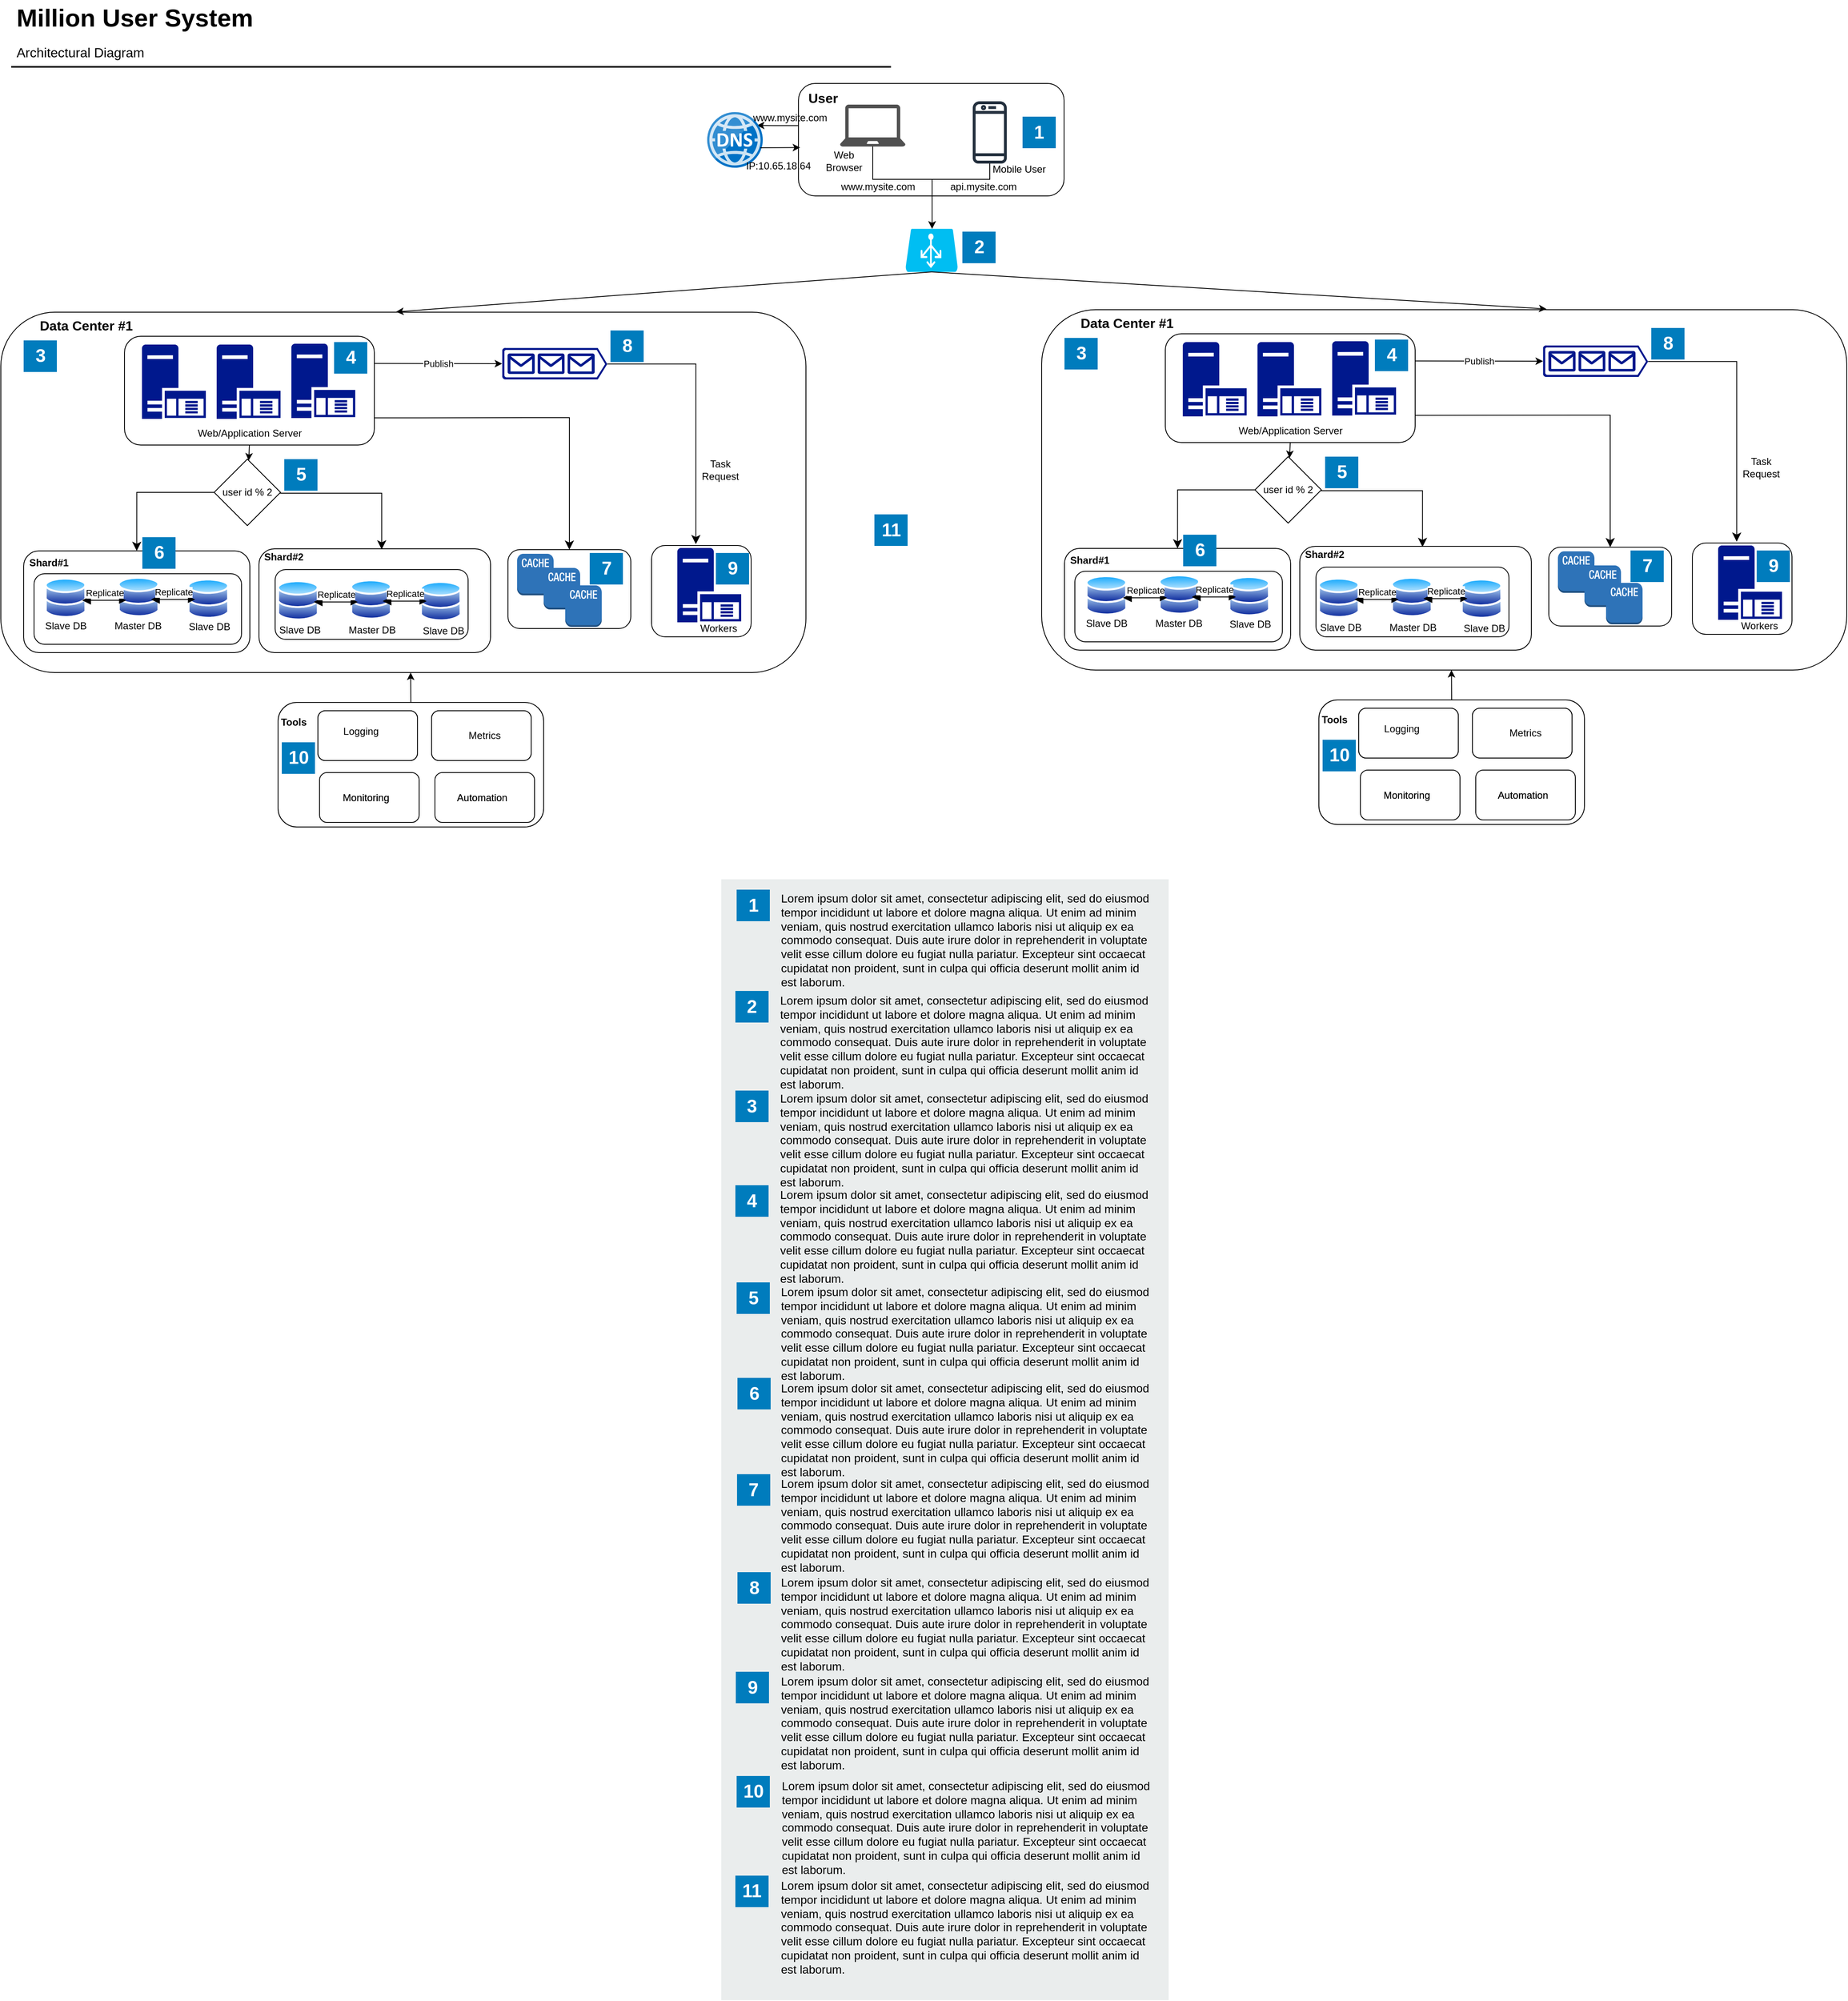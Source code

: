 <mxfile version="21.2.7" type="github">
  <diagram id="Ht1M8jgEwFfnCIfOTk4-" name="Page-1">
    <mxGraphModel dx="2890" dy="1230" grid="1" gridSize="10" guides="1" tooltips="1" connect="1" arrows="1" fold="1" page="1" pageScale="1" pageWidth="1169" pageHeight="827" math="0" shadow="0">
      <root>
        <mxCell id="0" />
        <mxCell id="1" parent="0" />
        <mxCell id="4YCI477bfAeU8ZQTgAqc-33" value="" style="rounded=1;whiteSpace=wrap;html=1;" vertex="1" parent="1">
          <mxGeometry x="40" y="440" width="970" height="434" as="geometry" />
        </mxCell>
        <mxCell id="4YCI477bfAeU8ZQTgAqc-114" value="" style="rounded=1;whiteSpace=wrap;html=1;" vertex="1" parent="1">
          <mxGeometry x="351" y="725" width="279" height="125" as="geometry" />
        </mxCell>
        <mxCell id="4YCI477bfAeU8ZQTgAqc-38" value="" style="rounded=1;whiteSpace=wrap;html=1;" vertex="1" parent="1">
          <mxGeometry x="67.5" y="727.5" width="272.5" height="122.5" as="geometry" />
        </mxCell>
        <mxCell id="4YCI477bfAeU8ZQTgAqc-111" value="" style="rounded=1;whiteSpace=wrap;html=1;" vertex="1" parent="1">
          <mxGeometry x="80" y="755" width="250" height="85" as="geometry" />
        </mxCell>
        <mxCell id="4YCI477bfAeU8ZQTgAqc-100" value="" style="rounded=1;whiteSpace=wrap;html=1;" vertex="1" parent="1">
          <mxGeometry x="651" y="726" width="148" height="95" as="geometry" />
        </mxCell>
        <mxCell id="4YCI477bfAeU8ZQTgAqc-90" value="" style="rounded=1;whiteSpace=wrap;html=1;" vertex="1" parent="1">
          <mxGeometry x="189" y="469" width="301" height="131" as="geometry" />
        </mxCell>
        <mxCell id="4YCI477bfAeU8ZQTgAqc-11" value="" style="rounded=1;whiteSpace=wrap;html=1;" vertex="1" parent="1">
          <mxGeometry x="1001" y="164.5" width="320" height="135.5" as="geometry" />
        </mxCell>
        <mxCell id="4YCI477bfAeU8ZQTgAqc-14" value="Mobile User" style="text;html=1;strokeColor=none;fillColor=none;align=center;verticalAlign=middle;whiteSpace=wrap;rounded=0;" vertex="1" parent="1">
          <mxGeometry x="1231.5" y="252.5" width="69.5" height="30" as="geometry" />
        </mxCell>
        <mxCell id="4YCI477bfAeU8ZQTgAqc-12" value="" style="edgeStyle=orthogonalEdgeStyle;rounded=0;orthogonalLoop=1;jettySize=auto;html=1;" edge="1" parent="1">
          <mxGeometry relative="1" as="geometry">
            <mxPoint x="1001" y="215.3" as="sourcePoint" />
            <mxPoint x="951" y="215" as="targetPoint" />
            <Array as="points">
              <mxPoint x="971" y="215" />
              <mxPoint x="971" y="215" />
            </Array>
          </mxGeometry>
        </mxCell>
        <mxCell id="-QjtrjUzRDEMRZ5MF8oH-28" value="1" style="rounded=0;whiteSpace=wrap;html=1;fillColor=#007CBD;strokeColor=none;fontColor=#FFFFFF;fontStyle=1;fontSize=22;" parent="1" vertex="1">
          <mxGeometry x="1271" y="204.5" width="40" height="38" as="geometry" />
        </mxCell>
        <mxCell id="-QjtrjUzRDEMRZ5MF8oH-47" value="Million User System" style="text;html=1;resizable=0;points=[];autosize=1;align=left;verticalAlign=top;spacingTop=-4;fontSize=30;fontStyle=1;rounded=0;" parent="1" vertex="1">
          <mxGeometry x="56.5" y="64.5" width="310" height="40" as="geometry" />
        </mxCell>
        <mxCell id="-QjtrjUzRDEMRZ5MF8oH-48" value="Architectural Diagram" style="text;html=1;resizable=0;points=[];autosize=1;align=left;verticalAlign=top;spacingTop=-4;fontSize=16;rounded=0;" parent="1" vertex="1">
          <mxGeometry x="56.5" y="114.5" width="180" height="30" as="geometry" />
        </mxCell>
        <mxCell id="-QjtrjUzRDEMRZ5MF8oH-49" value="User" style="text;html=1;resizable=0;points=[];autosize=1;align=left;verticalAlign=top;spacingTop=-4;fontSize=16;fontStyle=1;rounded=0;" parent="1" vertex="1">
          <mxGeometry x="1011" y="170" width="60" height="30" as="geometry" />
        </mxCell>
        <mxCell id="SCVMTBWpLvtzJIhz15lM-1" value="" style="line;strokeWidth=2;html=1;fontSize=14;rounded=0;" parent="1" vertex="1">
          <mxGeometry x="52.5" y="139.5" width="1060" height="10" as="geometry" />
        </mxCell>
        <mxCell id="jZVaUwOg5UY3L9NAnvdq-55" value="" style="edgeStyle=elbowEdgeStyle;rounded=0;orthogonalLoop=1;jettySize=auto;html=1;endArrow=open;endFill=0;strokeColor=#545B64;strokeWidth=2;fontSize=14;" parent="1" target="jZVaUwOg5UY3L9NAnvdq-25" edge="1">
          <mxGeometry relative="1" as="geometry">
            <mxPoint x="808" y="773.5" as="sourcePoint" />
          </mxGeometry>
        </mxCell>
        <mxCell id="jZVaUwOg5UY3L9NAnvdq-35" value="3" style="rounded=0;whiteSpace=wrap;html=1;fillColor=#007CBD;strokeColor=none;fontColor=#FFFFFF;fontStyle=1;fontSize=22;" parent="1" vertex="1">
          <mxGeometry x="67.5" y="474" width="40" height="38" as="geometry" />
        </mxCell>
        <mxCell id="jZVaUwOg5UY3L9NAnvdq-37" value="11" style="rounded=0;whiteSpace=wrap;html=1;fillColor=#007CBD;strokeColor=none;fontColor=#FFFFFF;fontStyle=1;fontSize=22;" parent="1" vertex="1">
          <mxGeometry x="1092.5" y="683.5" width="40" height="38" as="geometry" />
        </mxCell>
        <mxCell id="4YCI477bfAeU8ZQTgAqc-9" value="" style="edgeStyle=orthogonalEdgeStyle;rounded=0;orthogonalLoop=1;jettySize=auto;html=1;" edge="1" parent="1" source="4YCI477bfAeU8ZQTgAqc-4" target="4YCI477bfAeU8ZQTgAqc-3">
          <mxGeometry relative="1" as="geometry">
            <Array as="points">
              <mxPoint x="1091" y="280" />
              <mxPoint x="1162" y="280" />
            </Array>
          </mxGeometry>
        </mxCell>
        <mxCell id="4YCI477bfAeU8ZQTgAqc-4" value="" style="sketch=0;pointerEvents=1;shadow=0;dashed=0;html=1;strokeColor=none;fillColor=#505050;labelPosition=center;verticalLabelPosition=bottom;verticalAlign=top;outlineConnect=0;align=center;shape=mxgraph.office.devices.laptop;" vertex="1" parent="1">
          <mxGeometry x="1051" y="190" width="79" height="50.5" as="geometry" />
        </mxCell>
        <mxCell id="4YCI477bfAeU8ZQTgAqc-8" value="" style="edgeStyle=orthogonalEdgeStyle;rounded=0;orthogonalLoop=1;jettySize=auto;html=1;" edge="1" parent="1" source="4YCI477bfAeU8ZQTgAqc-7" target="4YCI477bfAeU8ZQTgAqc-3">
          <mxGeometry relative="1" as="geometry">
            <Array as="points">
              <mxPoint x="1232" y="280" />
              <mxPoint x="1162" y="280" />
            </Array>
          </mxGeometry>
        </mxCell>
        <mxCell id="4YCI477bfAeU8ZQTgAqc-7" value="" style="sketch=0;outlineConnect=0;fontColor=#232F3E;gradientColor=none;fillColor=#232F3D;strokeColor=none;dashed=0;verticalLabelPosition=bottom;verticalAlign=top;align=center;html=1;fontSize=12;fontStyle=0;aspect=fixed;pointerEvents=1;shape=mxgraph.aws4.mobile_client;" vertex="1" parent="1">
          <mxGeometry x="1211" y="184.5" width="41" height="78" as="geometry" />
        </mxCell>
        <mxCell id="4YCI477bfAeU8ZQTgAqc-10" value="" style="image;sketch=0;aspect=fixed;html=1;points=[];align=center;fontSize=12;image=img/lib/mscae/DNS.svg;" vertex="1" parent="1">
          <mxGeometry x="891" y="199" width="67" height="67" as="geometry" />
        </mxCell>
        <mxCell id="4YCI477bfAeU8ZQTgAqc-15" value="IP:10.65.18.64" style="text;html=1;strokeColor=none;fillColor=none;align=center;verticalAlign=middle;whiteSpace=wrap;rounded=0;" vertex="1" parent="1">
          <mxGeometry x="946.5" y="249" width="60" height="30" as="geometry" />
        </mxCell>
        <mxCell id="4YCI477bfAeU8ZQTgAqc-16" value="Web Browser" style="text;html=1;strokeColor=none;fillColor=none;align=center;verticalAlign=middle;whiteSpace=wrap;rounded=0;" vertex="1" parent="1">
          <mxGeometry x="1026" y="243" width="60" height="30" as="geometry" />
        </mxCell>
        <mxCell id="4YCI477bfAeU8ZQTgAqc-17" value="www.mysite.com" style="text;html=1;strokeColor=none;fillColor=none;align=center;verticalAlign=middle;whiteSpace=wrap;rounded=0;" vertex="1" parent="1">
          <mxGeometry x="1037" y="274" width="120" height="30" as="geometry" />
        </mxCell>
        <mxCell id="4YCI477bfAeU8ZQTgAqc-19" value="api.mysite.com" style="text;html=1;strokeColor=none;fillColor=none;align=center;verticalAlign=middle;whiteSpace=wrap;rounded=0;" vertex="1" parent="1">
          <mxGeometry x="1194" y="274" width="60" height="30" as="geometry" />
        </mxCell>
        <mxCell id="4YCI477bfAeU8ZQTgAqc-27" value="" style="edgeStyle=none;orthogonalLoop=1;jettySize=auto;html=1;rounded=0;entryX=-0.006;entryY=0.57;entryDx=0;entryDy=0;entryPerimeter=0;" edge="1" parent="1">
          <mxGeometry width="100" relative="1" as="geometry">
            <mxPoint x="955" y="242" as="sourcePoint" />
            <mxPoint x="1003.08" y="241.735" as="targetPoint" />
            <Array as="points" />
          </mxGeometry>
        </mxCell>
        <mxCell id="4YCI477bfAeU8ZQTgAqc-28" value="www.mysite.com" style="text;html=1;strokeColor=none;fillColor=none;align=center;verticalAlign=middle;whiteSpace=wrap;rounded=0;" vertex="1" parent="1">
          <mxGeometry x="931" y="191" width="120" height="30" as="geometry" />
        </mxCell>
        <mxCell id="4YCI477bfAeU8ZQTgAqc-31" value="" style="sketch=0;aspect=fixed;pointerEvents=1;shadow=0;dashed=0;html=1;strokeColor=none;labelPosition=center;verticalLabelPosition=bottom;verticalAlign=top;align=center;fillColor=#00188D;shape=mxgraph.mscae.enterprise.application_server" vertex="1" parent="1">
          <mxGeometry x="210" y="478.97" width="77" height="89.53" as="geometry" />
        </mxCell>
        <mxCell id="4YCI477bfAeU8ZQTgAqc-3" value="" style="verticalLabelPosition=bottom;html=1;verticalAlign=top;align=center;strokeColor=none;fillColor=#00BEF2;shape=mxgraph.azure.azure_load_balancer;" vertex="1" parent="1">
          <mxGeometry x="1130" y="339.5" width="63" height="52" as="geometry" />
        </mxCell>
        <mxCell id="4YCI477bfAeU8ZQTgAqc-37" value="Data Center #1" style="text;html=1;resizable=0;points=[];autosize=1;align=left;verticalAlign=top;spacingTop=-4;fontSize=16;fontStyle=1;rounded=0;" vertex="1" parent="1">
          <mxGeometry x="85" y="444" width="140" height="30" as="geometry" />
        </mxCell>
        <mxCell id="4YCI477bfAeU8ZQTgAqc-40" value="" style="image;aspect=fixed;perimeter=ellipsePerimeter;html=1;align=center;shadow=0;dashed=0;spacingTop=3;image=img/lib/active_directory/databases.svg;" vertex="1" parent="1">
          <mxGeometry x="181" y="758.5" width="50" height="49" as="geometry" />
        </mxCell>
        <mxCell id="4YCI477bfAeU8ZQTgAqc-41" value="" style="image;aspect=fixed;perimeter=ellipsePerimeter;html=1;align=center;shadow=0;dashed=0;spacingTop=3;image=img/lib/active_directory/databases.svg;" vertex="1" parent="1">
          <mxGeometry x="265" y="760.5" width="50" height="49" as="geometry" />
        </mxCell>
        <mxCell id="4YCI477bfAeU8ZQTgAqc-43" value="" style="image;aspect=fixed;perimeter=ellipsePerimeter;html=1;align=center;shadow=0;dashed=0;spacingTop=3;image=img/lib/active_directory/databases.svg;" vertex="1" parent="1">
          <mxGeometry x="93" y="759.5" width="50" height="49" as="geometry" />
        </mxCell>
        <mxCell id="4YCI477bfAeU8ZQTgAqc-44" value="Master DB" style="text;html=1;strokeColor=none;fillColor=none;align=center;verticalAlign=middle;whiteSpace=wrap;rounded=0;" vertex="1" parent="1">
          <mxGeometry x="171" y="805" width="69" height="26" as="geometry" />
        </mxCell>
        <mxCell id="4YCI477bfAeU8ZQTgAqc-45" value="Slave DB" style="text;html=1;strokeColor=none;fillColor=none;align=center;verticalAlign=middle;whiteSpace=wrap;rounded=0;" vertex="1" parent="1">
          <mxGeometry x="84" y="805" width="69" height="26" as="geometry" />
        </mxCell>
        <mxCell id="4YCI477bfAeU8ZQTgAqc-46" value="Slave DB" style="text;html=1;strokeColor=none;fillColor=none;align=center;verticalAlign=middle;whiteSpace=wrap;rounded=0;" vertex="1" parent="1">
          <mxGeometry x="257" y="806" width="69" height="26" as="geometry" />
        </mxCell>
        <mxCell id="4YCI477bfAeU8ZQTgAqc-47" value="Replicate" style="html=1;verticalAlign=bottom;startArrow=block;startFill=1;endArrow=block;startSize=8;edgeStyle=elbowEdgeStyle;elbow=vertical;curved=0;rounded=0;" edge="1" parent="1">
          <mxGeometry width="60" relative="1" as="geometry">
            <mxPoint x="138" y="787" as="sourcePoint" />
            <mxPoint x="191" y="787" as="targetPoint" />
          </mxGeometry>
        </mxCell>
        <mxCell id="4YCI477bfAeU8ZQTgAqc-49" value="Replicate" style="html=1;verticalAlign=bottom;startArrow=block;startFill=1;endArrow=block;startSize=8;edgeStyle=elbowEdgeStyle;elbow=vertical;curved=0;rounded=0;" edge="1" parent="1">
          <mxGeometry width="60" relative="1" as="geometry">
            <mxPoint x="221" y="786" as="sourcePoint" />
            <mxPoint x="274" y="786" as="targetPoint" />
          </mxGeometry>
        </mxCell>
        <mxCell id="4YCI477bfAeU8ZQTgAqc-56" value="" style="sketch=0;aspect=fixed;pointerEvents=1;shadow=0;dashed=0;html=1;strokeColor=none;labelPosition=center;verticalLabelPosition=bottom;verticalAlign=top;align=center;fillColor=#00188D;shape=mxgraph.mscae.enterprise.application_server" vertex="1" parent="1">
          <mxGeometry x="300" y="478.97" width="77" height="89.53" as="geometry" />
        </mxCell>
        <mxCell id="4YCI477bfAeU8ZQTgAqc-57" value="" style="sketch=0;aspect=fixed;pointerEvents=1;shadow=0;dashed=0;html=1;strokeColor=none;labelPosition=center;verticalLabelPosition=bottom;verticalAlign=top;align=center;fillColor=#00188D;shape=mxgraph.mscae.enterprise.application_server" vertex="1" parent="1">
          <mxGeometry x="390" y="477.97" width="77" height="89.53" as="geometry" />
        </mxCell>
        <mxCell id="4YCI477bfAeU8ZQTgAqc-62" value="" style="rounded=1;whiteSpace=wrap;html=1;" vertex="1" parent="1">
          <mxGeometry x="370.5" y="750" width="232.5" height="84" as="geometry" />
        </mxCell>
        <mxCell id="4YCI477bfAeU8ZQTgAqc-63" value="Master DB" style="text;html=1;strokeColor=none;fillColor=none;align=center;verticalAlign=middle;whiteSpace=wrap;rounded=0;" vertex="1" parent="1">
          <mxGeometry x="453" y="810" width="69" height="26" as="geometry" />
        </mxCell>
        <mxCell id="4YCI477bfAeU8ZQTgAqc-64" value="Slave DB" style="text;html=1;strokeColor=none;fillColor=none;align=center;verticalAlign=middle;whiteSpace=wrap;rounded=0;" vertex="1" parent="1">
          <mxGeometry x="366" y="810" width="69" height="26" as="geometry" />
        </mxCell>
        <mxCell id="4YCI477bfAeU8ZQTgAqc-65" value="Slave DB" style="text;html=1;strokeColor=none;fillColor=none;align=center;verticalAlign=middle;whiteSpace=wrap;rounded=0;" vertex="1" parent="1">
          <mxGeometry x="539" y="811" width="69" height="26" as="geometry" />
        </mxCell>
        <mxCell id="4YCI477bfAeU8ZQTgAqc-72" value="" style="image;aspect=fixed;perimeter=ellipsePerimeter;html=1;align=center;shadow=0;dashed=0;spacingTop=3;image=img/lib/active_directory/databases.svg;" vertex="1" parent="1">
          <mxGeometry x="461" y="761.5" width="50" height="49" as="geometry" />
        </mxCell>
        <mxCell id="4YCI477bfAeU8ZQTgAqc-73" value="" style="image;aspect=fixed;perimeter=ellipsePerimeter;html=1;align=center;shadow=0;dashed=0;spacingTop=3;image=img/lib/active_directory/databases.svg;" vertex="1" parent="1">
          <mxGeometry x="545" y="763.5" width="50" height="49" as="geometry" />
        </mxCell>
        <mxCell id="4YCI477bfAeU8ZQTgAqc-74" value="" style="image;aspect=fixed;perimeter=ellipsePerimeter;html=1;align=center;shadow=0;dashed=0;spacingTop=3;image=img/lib/active_directory/databases.svg;" vertex="1" parent="1">
          <mxGeometry x="373" y="762.5" width="50" height="49" as="geometry" />
        </mxCell>
        <mxCell id="4YCI477bfAeU8ZQTgAqc-78" value="Replicate" style="html=1;verticalAlign=bottom;startArrow=block;startFill=1;endArrow=block;startSize=8;edgeStyle=elbowEdgeStyle;elbow=vertical;curved=0;rounded=0;" edge="1" parent="1">
          <mxGeometry width="60" relative="1" as="geometry">
            <mxPoint x="417" y="789" as="sourcePoint" />
            <mxPoint x="470" y="789" as="targetPoint" />
          </mxGeometry>
        </mxCell>
        <mxCell id="4YCI477bfAeU8ZQTgAqc-79" value="Replicate" style="html=1;verticalAlign=bottom;startArrow=block;startFill=1;endArrow=block;startSize=8;edgeStyle=elbowEdgeStyle;elbow=vertical;curved=0;rounded=0;" edge="1" parent="1">
          <mxGeometry width="60" relative="1" as="geometry">
            <mxPoint x="500" y="788" as="sourcePoint" />
            <mxPoint x="553" y="788" as="targetPoint" />
          </mxGeometry>
        </mxCell>
        <mxCell id="4YCI477bfAeU8ZQTgAqc-80" value="user id % 2" style="rhombus;whiteSpace=wrap;html=1;" vertex="1" parent="1">
          <mxGeometry x="297" y="617" width="80" height="80" as="geometry" />
        </mxCell>
        <mxCell id="4YCI477bfAeU8ZQTgAqc-84" value="" style="edgeStyle=segmentEdgeStyle;endArrow=classic;html=1;curved=0;rounded=0;endSize=8;startSize=8;exitX=0;exitY=0.5;exitDx=0;exitDy=0;entryX=0.5;entryY=0;entryDx=0;entryDy=0;" edge="1" parent="1" source="4YCI477bfAeU8ZQTgAqc-80" target="4YCI477bfAeU8ZQTgAqc-38">
          <mxGeometry width="50" height="50" relative="1" as="geometry">
            <mxPoint x="279" y="672" as="sourcePoint" />
            <mxPoint x="279" y="487" as="targetPoint" />
          </mxGeometry>
        </mxCell>
        <mxCell id="4YCI477bfAeU8ZQTgAqc-86" value="" style="edgeStyle=elbowEdgeStyle;elbow=vertical;endArrow=classic;html=1;curved=0;rounded=0;endSize=8;startSize=8;exitX=1;exitY=0.5;exitDx=0;exitDy=0;entryX=0.53;entryY=0.006;entryDx=0;entryDy=0;entryPerimeter=0;" edge="1" parent="1" source="4YCI477bfAeU8ZQTgAqc-80" target="4YCI477bfAeU8ZQTgAqc-114">
          <mxGeometry width="50" height="50" relative="1" as="geometry">
            <mxPoint x="397" y="678" as="sourcePoint" />
            <mxPoint x="490" y="720" as="targetPoint" />
            <Array as="points">
              <mxPoint x="430" y="658" />
            </Array>
          </mxGeometry>
        </mxCell>
        <mxCell id="4YCI477bfAeU8ZQTgAqc-91" value="" style="endArrow=classic;html=1;rounded=0;exitX=0.5;exitY=1;exitDx=0;exitDy=0;" edge="1" parent="1" source="4YCI477bfAeU8ZQTgAqc-90" target="4YCI477bfAeU8ZQTgAqc-80">
          <mxGeometry width="50" height="50" relative="1" as="geometry">
            <mxPoint x="270" y="690" as="sourcePoint" />
            <mxPoint x="320" y="640" as="targetPoint" />
          </mxGeometry>
        </mxCell>
        <mxCell id="4YCI477bfAeU8ZQTgAqc-92" value="&lt;b&gt;Shard#1&lt;/b&gt;" style="text;html=1;strokeColor=none;fillColor=none;align=center;verticalAlign=middle;whiteSpace=wrap;rounded=0;" vertex="1" parent="1">
          <mxGeometry x="68" y="727" width="60" height="30" as="geometry" />
        </mxCell>
        <mxCell id="4YCI477bfAeU8ZQTgAqc-93" value="&lt;b&gt;Shard#2&lt;/b&gt;" style="text;html=1;strokeColor=none;fillColor=none;align=center;verticalAlign=middle;whiteSpace=wrap;rounded=0;" vertex="1" parent="1">
          <mxGeometry x="351" y="720" width="60" height="30" as="geometry" />
        </mxCell>
        <mxCell id="4YCI477bfAeU8ZQTgAqc-94" value="4" style="rounded=0;whiteSpace=wrap;html=1;fillColor=#007CBD;strokeColor=none;fontColor=#FFFFFF;fontStyle=1;fontSize=22;" vertex="1" parent="1">
          <mxGeometry x="441.5" y="476" width="40" height="38" as="geometry" />
        </mxCell>
        <mxCell id="4YCI477bfAeU8ZQTgAqc-95" value="5" style="rounded=0;whiteSpace=wrap;html=1;fillColor=#007CBD;strokeColor=none;fontColor=#FFFFFF;fontStyle=1;fontSize=22;" vertex="1" parent="1">
          <mxGeometry x="381.5" y="617" width="40" height="38" as="geometry" />
        </mxCell>
        <mxCell id="4YCI477bfAeU8ZQTgAqc-96" value="2" style="rounded=0;whiteSpace=wrap;html=1;fillColor=#007CBD;strokeColor=none;fontColor=#FFFFFF;fontStyle=1;fontSize=22;" vertex="1" parent="1">
          <mxGeometry x="1198.5" y="343" width="40" height="38" as="geometry" />
        </mxCell>
        <mxCell id="4YCI477bfAeU8ZQTgAqc-97" value="" style="outlineConnect=0;dashed=0;verticalLabelPosition=bottom;verticalAlign=top;align=center;html=1;shape=mxgraph.aws3.cache_node;fillColor=#2E73B8;gradientColor=none;" vertex="1" parent="1">
          <mxGeometry x="662" y="731" width="44" height="50" as="geometry" />
        </mxCell>
        <mxCell id="4YCI477bfAeU8ZQTgAqc-98" value="" style="outlineConnect=0;dashed=0;verticalLabelPosition=bottom;verticalAlign=top;align=center;html=1;shape=mxgraph.aws3.cache_node;fillColor=#2E73B8;gradientColor=none;" vertex="1" parent="1">
          <mxGeometry x="694" y="748" width="44" height="50" as="geometry" />
        </mxCell>
        <mxCell id="4YCI477bfAeU8ZQTgAqc-99" value="" style="outlineConnect=0;dashed=0;verticalLabelPosition=bottom;verticalAlign=top;align=center;html=1;shape=mxgraph.aws3.cache_node;fillColor=#2E73B8;gradientColor=none;" vertex="1" parent="1">
          <mxGeometry x="720" y="769" width="44" height="50" as="geometry" />
        </mxCell>
        <mxCell id="4YCI477bfAeU8ZQTgAqc-101" value="6" style="rounded=0;whiteSpace=wrap;html=1;fillColor=#007CBD;strokeColor=none;fontColor=#FFFFFF;fontStyle=1;fontSize=22;" vertex="1" parent="1">
          <mxGeometry x="210.5" y="711" width="40" height="38" as="geometry" />
        </mxCell>
        <mxCell id="4YCI477bfAeU8ZQTgAqc-102" value="7" style="rounded=0;whiteSpace=wrap;html=1;fillColor=#007CBD;strokeColor=none;fontColor=#FFFFFF;fontStyle=1;fontSize=22;" vertex="1" parent="1">
          <mxGeometry x="749.5" y="730" width="40" height="38" as="geometry" />
        </mxCell>
        <mxCell id="4YCI477bfAeU8ZQTgAqc-103" value="" style="edgeStyle=elbowEdgeStyle;elbow=vertical;endArrow=classic;html=1;curved=0;rounded=0;endSize=8;startSize=8;entryX=0.5;entryY=0;entryDx=0;entryDy=0;exitX=1;exitY=0.75;exitDx=0;exitDy=0;" edge="1" parent="1" source="4YCI477bfAeU8ZQTgAqc-90" target="4YCI477bfAeU8ZQTgAqc-100">
          <mxGeometry width="50" height="50" relative="1" as="geometry">
            <mxPoint x="490" y="524" as="sourcePoint" />
            <mxPoint x="588" y="594" as="targetPoint" />
            <Array as="points">
              <mxPoint x="610" y="567" />
            </Array>
          </mxGeometry>
        </mxCell>
        <mxCell id="4YCI477bfAeU8ZQTgAqc-104" value="Web/Application Server" style="text;html=1;strokeColor=none;fillColor=none;align=center;verticalAlign=middle;whiteSpace=wrap;rounded=0;" vertex="1" parent="1">
          <mxGeometry x="275" y="571" width="130" height="30" as="geometry" />
        </mxCell>
        <mxCell id="4YCI477bfAeU8ZQTgAqc-116" value="" style="rounded=1;whiteSpace=wrap;html=1;" vertex="1" parent="1">
          <mxGeometry x="824" y="721" width="120" height="110" as="geometry" />
        </mxCell>
        <mxCell id="4YCI477bfAeU8ZQTgAqc-117" value="" style="sketch=0;aspect=fixed;pointerEvents=1;shadow=0;dashed=0;html=1;strokeColor=none;labelPosition=center;verticalLabelPosition=bottom;verticalAlign=top;align=center;fillColor=#00188D;shape=mxgraph.mscae.enterprise.application_server" vertex="1" parent="1">
          <mxGeometry x="855" y="723.97" width="77" height="89.53" as="geometry" />
        </mxCell>
        <mxCell id="4YCI477bfAeU8ZQTgAqc-118" value="Workers" style="text;html=1;strokeColor=none;fillColor=none;align=center;verticalAlign=middle;whiteSpace=wrap;rounded=0;" vertex="1" parent="1">
          <mxGeometry x="840" y="805.5" width="130" height="30" as="geometry" />
        </mxCell>
        <mxCell id="4YCI477bfAeU8ZQTgAqc-119" value="" style="sketch=0;aspect=fixed;pointerEvents=1;shadow=0;dashed=0;html=1;strokeColor=none;labelPosition=center;verticalLabelPosition=bottom;verticalAlign=top;align=center;fillColor=#00188D;shape=mxgraph.azure.queue_generic" vertex="1" parent="1">
          <mxGeometry x="644" y="483" width="126.67" height="38" as="geometry" />
        </mxCell>
        <mxCell id="4YCI477bfAeU8ZQTgAqc-122" value="" style="edgeStyle=segmentEdgeStyle;endArrow=classic;html=1;curved=0;rounded=0;endSize=8;startSize=8;exitX=1;exitY=0.51;exitDx=0;exitDy=0;exitPerimeter=0;entryX=0.445;entryY=-0.015;entryDx=0;entryDy=0;entryPerimeter=0;" edge="1" parent="1" source="4YCI477bfAeU8ZQTgAqc-119" target="4YCI477bfAeU8ZQTgAqc-116">
          <mxGeometry width="50" height="50" relative="1" as="geometry">
            <mxPoint x="830" y="653" as="sourcePoint" />
            <mxPoint x="894" y="720" as="targetPoint" />
          </mxGeometry>
        </mxCell>
        <mxCell id="4YCI477bfAeU8ZQTgAqc-123" value="" style="endArrow=classic;html=1;rounded=0;entryX=0;entryY=0.5;entryDx=0;entryDy=0;entryPerimeter=0;exitX=1;exitY=0.25;exitDx=0;exitDy=0;" edge="1" parent="1">
          <mxGeometry relative="1" as="geometry">
            <mxPoint x="490" y="501.75" as="sourcePoint" />
            <mxPoint x="644" y="502" as="targetPoint" />
          </mxGeometry>
        </mxCell>
        <mxCell id="4YCI477bfAeU8ZQTgAqc-124" value="Publish" style="edgeLabel;resizable=0;html=1;align=center;verticalAlign=middle;" connectable="0" vertex="1" parent="4YCI477bfAeU8ZQTgAqc-123">
          <mxGeometry relative="1" as="geometry" />
        </mxCell>
        <mxCell id="4YCI477bfAeU8ZQTgAqc-127" value="Task Request" style="text;html=1;strokeColor=none;fillColor=none;align=center;verticalAlign=middle;whiteSpace=wrap;rounded=0;" vertex="1" parent="1">
          <mxGeometry x="877" y="615" width="60" height="30" as="geometry" />
        </mxCell>
        <mxCell id="4YCI477bfAeU8ZQTgAqc-128" value="" style="rounded=1;whiteSpace=wrap;html=1;" vertex="1" parent="1">
          <mxGeometry x="374" y="910" width="320" height="150" as="geometry" />
        </mxCell>
        <mxCell id="4YCI477bfAeU8ZQTgAqc-129" value="" style="rounded=1;whiteSpace=wrap;html=1;" vertex="1" parent="1">
          <mxGeometry x="422" y="920" width="120" height="60" as="geometry" />
        </mxCell>
        <mxCell id="4YCI477bfAeU8ZQTgAqc-130" value="" style="rounded=1;whiteSpace=wrap;html=1;" vertex="1" parent="1">
          <mxGeometry x="559" y="920" width="120" height="60" as="geometry" />
        </mxCell>
        <mxCell id="4YCI477bfAeU8ZQTgAqc-131" value="" style="rounded=1;whiteSpace=wrap;html=1;" vertex="1" parent="1">
          <mxGeometry x="424" y="994.5" width="120" height="60" as="geometry" />
        </mxCell>
        <mxCell id="4YCI477bfAeU8ZQTgAqc-132" value="" style="rounded=1;whiteSpace=wrap;html=1;" vertex="1" parent="1">
          <mxGeometry x="563" y="994.5" width="120" height="60" as="geometry" />
        </mxCell>
        <mxCell id="4YCI477bfAeU8ZQTgAqc-134" value="Logging" style="text;html=1;strokeColor=none;fillColor=none;align=center;verticalAlign=middle;whiteSpace=wrap;rounded=0;" vertex="1" parent="1">
          <mxGeometry x="444" y="930" width="60" height="30" as="geometry" />
        </mxCell>
        <mxCell id="4YCI477bfAeU8ZQTgAqc-135" value="Metrics" style="text;html=1;strokeColor=none;fillColor=none;align=center;verticalAlign=middle;whiteSpace=wrap;rounded=0;" vertex="1" parent="1">
          <mxGeometry x="593" y="935" width="60" height="30" as="geometry" />
        </mxCell>
        <mxCell id="4YCI477bfAeU8ZQTgAqc-136" value="Monitoring" style="text;html=1;strokeColor=none;fillColor=none;align=center;verticalAlign=middle;whiteSpace=wrap;rounded=0;" vertex="1" parent="1">
          <mxGeometry x="450" y="1010" width="60" height="30" as="geometry" />
        </mxCell>
        <mxCell id="4YCI477bfAeU8ZQTgAqc-137" value="Automation" style="text;html=1;strokeColor=none;fillColor=none;align=center;verticalAlign=middle;whiteSpace=wrap;rounded=0;" vertex="1" parent="1">
          <mxGeometry x="590" y="1010" width="60" height="30" as="geometry" />
        </mxCell>
        <mxCell id="4YCI477bfAeU8ZQTgAqc-139" value="" style="rounded=1;whiteSpace=wrap;html=1;" vertex="1" parent="1">
          <mxGeometry x="422" y="920" width="120" height="60" as="geometry" />
        </mxCell>
        <mxCell id="4YCI477bfAeU8ZQTgAqc-140" value="" style="rounded=1;whiteSpace=wrap;html=1;" vertex="1" parent="1">
          <mxGeometry x="559" y="920" width="120" height="60" as="geometry" />
        </mxCell>
        <mxCell id="4YCI477bfAeU8ZQTgAqc-141" value="Logging" style="text;html=1;strokeColor=none;fillColor=none;align=center;verticalAlign=middle;whiteSpace=wrap;rounded=0;" vertex="1" parent="1">
          <mxGeometry x="444" y="930" width="60" height="30" as="geometry" />
        </mxCell>
        <mxCell id="4YCI477bfAeU8ZQTgAqc-142" value="Metrics" style="text;html=1;strokeColor=none;fillColor=none;align=center;verticalAlign=middle;whiteSpace=wrap;rounded=0;" vertex="1" parent="1">
          <mxGeometry x="593" y="935" width="60" height="30" as="geometry" />
        </mxCell>
        <mxCell id="4YCI477bfAeU8ZQTgAqc-143" value="Monitoring" style="text;html=1;strokeColor=none;fillColor=none;align=center;verticalAlign=middle;whiteSpace=wrap;rounded=0;" vertex="1" parent="1">
          <mxGeometry x="450" y="1010" width="60" height="30" as="geometry" />
        </mxCell>
        <mxCell id="4YCI477bfAeU8ZQTgAqc-144" value="Automation" style="text;html=1;strokeColor=none;fillColor=none;align=center;verticalAlign=middle;whiteSpace=wrap;rounded=0;" vertex="1" parent="1">
          <mxGeometry x="590" y="1010" width="60" height="30" as="geometry" />
        </mxCell>
        <mxCell id="4YCI477bfAeU8ZQTgAqc-145" value="&lt;b&gt;Tools&lt;/b&gt;" style="text;html=1;strokeColor=none;fillColor=none;align=center;verticalAlign=middle;whiteSpace=wrap;rounded=0;" vertex="1" parent="1">
          <mxGeometry x="363" y="919" width="60" height="30" as="geometry" />
        </mxCell>
        <mxCell id="4YCI477bfAeU8ZQTgAqc-148" value="" style="endArrow=classic;html=1;rounded=0;exitX=0.5;exitY=0;exitDx=0;exitDy=0;entryX=0.509;entryY=1;entryDx=0;entryDy=0;entryPerimeter=0;" edge="1" parent="1" source="4YCI477bfAeU8ZQTgAqc-128" target="4YCI477bfAeU8ZQTgAqc-33">
          <mxGeometry width="50" height="50" relative="1" as="geometry">
            <mxPoint x="410" y="850" as="sourcePoint" />
            <mxPoint x="460" y="800" as="targetPoint" />
          </mxGeometry>
        </mxCell>
        <mxCell id="4YCI477bfAeU8ZQTgAqc-149" value="9" style="rounded=0;whiteSpace=wrap;html=1;fillColor=#007CBD;strokeColor=none;fontColor=#FFFFFF;fontStyle=1;fontSize=22;" vertex="1" parent="1">
          <mxGeometry x="901.5" y="730" width="40" height="38" as="geometry" />
        </mxCell>
        <mxCell id="4YCI477bfAeU8ZQTgAqc-150" value="10" style="rounded=0;whiteSpace=wrap;html=1;fillColor=#007CBD;strokeColor=none;fontColor=#FFFFFF;fontStyle=1;fontSize=22;" vertex="1" parent="1">
          <mxGeometry x="378.5" y="958" width="40" height="38" as="geometry" />
        </mxCell>
        <mxCell id="4YCI477bfAeU8ZQTgAqc-151" value="8" style="rounded=0;whiteSpace=wrap;html=1;fillColor=#007CBD;strokeColor=none;fontColor=#FFFFFF;fontStyle=1;fontSize=22;" vertex="1" parent="1">
          <mxGeometry x="774.5" y="462" width="40" height="38" as="geometry" />
        </mxCell>
        <mxCell id="4YCI477bfAeU8ZQTgAqc-152" value="" style="rounded=0;whiteSpace=wrap;html=1;fillColor=#EAEDED;fontSize=22;fontColor=#FFFFFF;strokeColor=none;labelBackgroundColor=none;" vertex="1" parent="1">
          <mxGeometry x="908" y="1123" width="539" height="1350" as="geometry" />
        </mxCell>
        <mxCell id="4YCI477bfAeU8ZQTgAqc-153" value="1" style="rounded=0;whiteSpace=wrap;html=1;fillColor=#007CBD;strokeColor=none;fontColor=#FFFFFF;fontStyle=1;fontSize=22;labelBackgroundColor=none;" vertex="1" parent="1">
          <mxGeometry x="926.5" y="1135.5" width="40" height="38" as="geometry" />
        </mxCell>
        <mxCell id="4YCI477bfAeU8ZQTgAqc-154" value="2" style="rounded=0;whiteSpace=wrap;html=1;fillColor=#007CBD;strokeColor=none;fontColor=#FFFFFF;fontStyle=1;fontSize=22;labelBackgroundColor=none;" vertex="1" parent="1">
          <mxGeometry x="925" y="1257.5" width="40" height="38" as="geometry" />
        </mxCell>
        <mxCell id="4YCI477bfAeU8ZQTgAqc-155" value="3" style="rounded=0;whiteSpace=wrap;html=1;fillColor=#007CBD;strokeColor=none;fontColor=#FFFFFF;fontStyle=1;fontSize=22;labelBackgroundColor=none;" vertex="1" parent="1">
          <mxGeometry x="925" y="1377.5" width="40" height="38" as="geometry" />
        </mxCell>
        <mxCell id="4YCI477bfAeU8ZQTgAqc-156" value="4" style="rounded=0;whiteSpace=wrap;html=1;fillColor=#007CBD;strokeColor=none;fontColor=#FFFFFF;fontStyle=1;fontSize=22;labelBackgroundColor=none;" vertex="1" parent="1">
          <mxGeometry x="925" y="1491.5" width="40" height="38" as="geometry" />
        </mxCell>
        <mxCell id="4YCI477bfAeU8ZQTgAqc-157" value="5" style="rounded=0;whiteSpace=wrap;html=1;fillColor=#007CBD;strokeColor=none;fontColor=#FFFFFF;fontStyle=1;fontSize=22;labelBackgroundColor=none;" vertex="1" parent="1">
          <mxGeometry x="926.5" y="1608.5" width="40" height="38" as="geometry" />
        </mxCell>
        <mxCell id="4YCI477bfAeU8ZQTgAqc-158" value="6" style="rounded=0;whiteSpace=wrap;html=1;fillColor=#007CBD;strokeColor=none;fontColor=#FFFFFF;fontStyle=1;fontSize=22;labelBackgroundColor=none;" vertex="1" parent="1">
          <mxGeometry x="927.5" y="1723.5" width="40" height="38" as="geometry" />
        </mxCell>
        <mxCell id="4YCI477bfAeU8ZQTgAqc-159" value="7" style="rounded=0;whiteSpace=wrap;html=1;fillColor=#007CBD;strokeColor=none;fontColor=#FFFFFF;fontStyle=1;fontSize=22;labelBackgroundColor=none;" vertex="1" parent="1">
          <mxGeometry x="927" y="1839.5" width="40" height="38" as="geometry" />
        </mxCell>
        <mxCell id="4YCI477bfAeU8ZQTgAqc-160" value="8" style="rounded=0;whiteSpace=wrap;html=1;fillColor=#007CBD;strokeColor=none;fontColor=#FFFFFF;fontStyle=1;fontSize=22;labelBackgroundColor=none;" vertex="1" parent="1">
          <mxGeometry x="927.5" y="1957.5" width="40" height="38" as="geometry" />
        </mxCell>
        <mxCell id="4YCI477bfAeU8ZQTgAqc-161" value="9" style="rounded=0;whiteSpace=wrap;html=1;fillColor=#007CBD;strokeColor=none;fontColor=#FFFFFF;fontStyle=1;fontSize=22;labelBackgroundColor=none;" vertex="1" parent="1">
          <mxGeometry x="925.5" y="2077.5" width="40" height="38" as="geometry" />
        </mxCell>
        <mxCell id="4YCI477bfAeU8ZQTgAqc-162" value="&lt;span&gt;Lorem ipsum dolor sit amet, consectetur adipiscing elit, sed do eiusmod tempor incididunt ut labore et dolore magna aliqua. Ut enim ad minim veniam, quis nostrud exercitation ullamco laboris nisi ut aliquip ex ea commodo consequat. Duis aute irure dolor in reprehenderit in voluptate velit esse cillum dolore eu fugiat nulla pariatur. Excepteur sint occaecat cupidatat non proident, sunt in culpa qui officia deserunt mollit anim id est laborum.&lt;/span&gt;&lt;br&gt;" style="text;html=1;align=left;verticalAlign=top;spacingTop=-4;fontSize=14;labelBackgroundColor=none;whiteSpace=wrap;rounded=0;" vertex="1" parent="1">
          <mxGeometry x="978" y="1135" width="449" height="118" as="geometry" />
        </mxCell>
        <mxCell id="4YCI477bfAeU8ZQTgAqc-163" value="&lt;span&gt;Lorem ipsum dolor sit amet, consectetur adipiscing elit, sed do eiusmod tempor incididunt ut labore et dolore magna aliqua. Ut enim ad minim veniam, quis nostrud exercitation ullamco laboris nisi ut aliquip ex ea commodo consequat. Duis aute irure dolor in reprehenderit in voluptate velit esse cillum dolore eu fugiat nulla pariatur. Excepteur sint occaecat cupidatat non proident, sunt in culpa qui officia deserunt mollit anim id est laborum.&lt;/span&gt;&lt;br&gt;" style="text;html=1;align=left;verticalAlign=top;spacingTop=-4;fontSize=14;labelBackgroundColor=none;whiteSpace=wrap;rounded=0;" vertex="1" parent="1">
          <mxGeometry x="977" y="1258" width="450" height="115" as="geometry" />
        </mxCell>
        <mxCell id="4YCI477bfAeU8ZQTgAqc-164" value="&lt;span&gt;Lorem ipsum dolor sit amet, consectetur adipiscing elit, sed do eiusmod tempor incididunt ut labore et dolore magna aliqua. Ut enim ad minim veniam, quis nostrud exercitation ullamco laboris nisi ut aliquip ex ea commodo consequat. Duis aute irure dolor in reprehenderit in voluptate velit esse cillum dolore eu fugiat nulla pariatur. Excepteur sint occaecat cupidatat non proident, sunt in culpa qui officia deserunt mollit anim id est laborum.&lt;/span&gt;&lt;br&gt;" style="text;html=1;align=left;verticalAlign=top;spacingTop=-4;fontSize=14;labelBackgroundColor=none;whiteSpace=wrap;rounded=0;" vertex="1" parent="1">
          <mxGeometry x="977" y="1376" width="450" height="117" as="geometry" />
        </mxCell>
        <mxCell id="4YCI477bfAeU8ZQTgAqc-165" value="&lt;span&gt;Lorem ipsum dolor sit amet, consectetur adipiscing elit, sed do eiusmod tempor incididunt ut labore et dolore magna aliqua. Ut enim ad minim veniam, quis nostrud exercitation ullamco laboris nisi ut aliquip ex ea commodo consequat. Duis aute irure dolor in reprehenderit in voluptate velit esse cillum dolore eu fugiat nulla pariatur. Excepteur sint occaecat cupidatat non proident, sunt in culpa qui officia deserunt mollit anim id est laborum.&lt;/span&gt;&lt;br&gt;" style="text;html=1;align=left;verticalAlign=top;spacingTop=-4;fontSize=14;labelBackgroundColor=none;whiteSpace=wrap;rounded=0;" vertex="1" parent="1">
          <mxGeometry x="977" y="1492" width="450" height="121" as="geometry" />
        </mxCell>
        <mxCell id="4YCI477bfAeU8ZQTgAqc-166" value="&lt;span&gt;Lorem ipsum dolor sit amet, consectetur adipiscing elit, sed do eiusmod tempor incididunt ut labore et dolore magna aliqua. Ut enim ad minim veniam, quis nostrud exercitation ullamco laboris nisi ut aliquip ex ea commodo consequat. Duis aute irure dolor in reprehenderit in voluptate velit esse cillum dolore eu fugiat nulla pariatur. Excepteur sint occaecat cupidatat non proident, sunt in culpa qui officia deserunt mollit anim id est laborum.&lt;/span&gt;&lt;br&gt;" style="text;html=1;align=left;verticalAlign=top;spacingTop=-4;fontSize=14;labelBackgroundColor=none;whiteSpace=wrap;rounded=0;" vertex="1" parent="1">
          <mxGeometry x="978" y="1609" width="449" height="114" as="geometry" />
        </mxCell>
        <mxCell id="4YCI477bfAeU8ZQTgAqc-167" value="&lt;span&gt;Lorem ipsum dolor sit amet, consectetur adipiscing elit, sed do eiusmod tempor incididunt ut labore et dolore magna aliqua. Ut enim ad minim veniam, quis nostrud exercitation ullamco laboris nisi ut aliquip ex ea commodo consequat. Duis aute irure dolor in reprehenderit in voluptate velit esse cillum dolore eu fugiat nulla pariatur. Excepteur sint occaecat cupidatat non proident, sunt in culpa qui officia deserunt mollit anim id est laborum.&lt;/span&gt;&lt;br&gt;" style="text;html=1;align=left;verticalAlign=top;spacingTop=-4;fontSize=14;labelBackgroundColor=none;whiteSpace=wrap;rounded=0;" vertex="1" parent="1">
          <mxGeometry x="978" y="1725" width="450" height="118" as="geometry" />
        </mxCell>
        <mxCell id="4YCI477bfAeU8ZQTgAqc-168" value="&lt;span&gt;Lorem ipsum dolor sit amet, consectetur adipiscing elit, sed do eiusmod tempor incididunt ut labore et dolore magna aliqua. Ut enim ad minim veniam, quis nostrud exercitation ullamco laboris nisi ut aliquip ex ea commodo consequat. Duis aute irure dolor in reprehenderit in voluptate velit esse cillum dolore eu fugiat nulla pariatur. Excepteur sint occaecat cupidatat non proident, sunt in culpa qui officia deserunt mollit anim id est laborum.&lt;/span&gt;&lt;br&gt;" style="text;html=1;align=left;verticalAlign=top;spacingTop=-4;fontSize=14;labelBackgroundColor=none;whiteSpace=wrap;rounded=0;" vertex="1" parent="1">
          <mxGeometry x="978" y="1840" width="449" height="113" as="geometry" />
        </mxCell>
        <mxCell id="4YCI477bfAeU8ZQTgAqc-169" value="&lt;span&gt;Lorem ipsum dolor sit amet, consectetur adipiscing elit, sed do eiusmod tempor incididunt ut labore et dolore magna aliqua. Ut enim ad minim veniam, quis nostrud exercitation ullamco laboris nisi ut aliquip ex ea commodo consequat. Duis aute irure dolor in reprehenderit in voluptate velit esse cillum dolore eu fugiat nulla pariatur. Excepteur sint occaecat cupidatat non proident, sunt in culpa qui officia deserunt mollit anim id est laborum.&lt;/span&gt;&lt;br&gt;" style="text;html=1;align=left;verticalAlign=top;spacingTop=-4;fontSize=14;labelBackgroundColor=none;whiteSpace=wrap;rounded=0;" vertex="1" parent="1">
          <mxGeometry x="978" y="1959" width="449" height="124" as="geometry" />
        </mxCell>
        <mxCell id="4YCI477bfAeU8ZQTgAqc-170" value="&lt;span&gt;Lorem ipsum dolor sit amet, consectetur adipiscing elit, sed do eiusmod tempor incididunt ut labore et dolore magna aliqua. Ut enim ad minim veniam, quis nostrud exercitation ullamco laboris nisi ut aliquip ex ea commodo consequat. Duis aute irure dolor in reprehenderit in voluptate velit esse cillum dolore eu fugiat nulla pariatur. Excepteur sint occaecat cupidatat non proident, sunt in culpa qui officia deserunt mollit anim id est laborum.&lt;/span&gt;&lt;br&gt;" style="text;html=1;align=left;verticalAlign=top;spacingTop=-4;fontSize=14;labelBackgroundColor=none;whiteSpace=wrap;rounded=0;" vertex="1" parent="1">
          <mxGeometry x="978" y="2078" width="449" height="115" as="geometry" />
        </mxCell>
        <mxCell id="4YCI477bfAeU8ZQTgAqc-171" value="10" style="rounded=0;whiteSpace=wrap;html=1;fillColor=#007CBD;strokeColor=none;fontColor=#FFFFFF;fontStyle=1;fontSize=22;labelBackgroundColor=none;" vertex="1" parent="1">
          <mxGeometry x="926.5" y="2203" width="40" height="38" as="geometry" />
        </mxCell>
        <mxCell id="4YCI477bfAeU8ZQTgAqc-172" value="&lt;span&gt;Lorem ipsum dolor sit amet, consectetur adipiscing elit, sed do eiusmod tempor incididunt ut labore et dolore magna aliqua. Ut enim ad minim veniam, quis nostrud exercitation ullamco laboris nisi ut aliquip ex ea commodo consequat. Duis aute irure dolor in reprehenderit in voluptate velit esse cillum dolore eu fugiat nulla pariatur. Excepteur sint occaecat cupidatat non proident, sunt in culpa qui officia deserunt mollit anim id est laborum.&lt;/span&gt;&lt;br&gt;" style="text;html=1;align=left;verticalAlign=top;spacingTop=-4;fontSize=14;labelBackgroundColor=none;whiteSpace=wrap;rounded=0;" vertex="1" parent="1">
          <mxGeometry x="979" y="2203.5" width="449" height="115" as="geometry" />
        </mxCell>
        <mxCell id="4YCI477bfAeU8ZQTgAqc-173" value="11" style="rounded=0;whiteSpace=wrap;html=1;fillColor=#007CBD;strokeColor=none;fontColor=#FFFFFF;fontStyle=1;fontSize=22;labelBackgroundColor=none;" vertex="1" parent="1">
          <mxGeometry x="925" y="2323" width="40" height="38" as="geometry" />
        </mxCell>
        <mxCell id="4YCI477bfAeU8ZQTgAqc-174" value="&lt;span&gt;Lorem ipsum dolor sit amet, consectetur adipiscing elit, sed do eiusmod tempor incididunt ut labore et dolore magna aliqua. Ut enim ad minim veniam, quis nostrud exercitation ullamco laboris nisi ut aliquip ex ea commodo consequat. Duis aute irure dolor in reprehenderit in voluptate velit esse cillum dolore eu fugiat nulla pariatur. Excepteur sint occaecat cupidatat non proident, sunt in culpa qui officia deserunt mollit anim id est laborum.&lt;/span&gt;&lt;br&gt;" style="text;html=1;align=left;verticalAlign=top;spacingTop=-4;fontSize=14;labelBackgroundColor=none;whiteSpace=wrap;rounded=0;" vertex="1" parent="1">
          <mxGeometry x="977.5" y="2323.5" width="449" height="115" as="geometry" />
        </mxCell>
        <mxCell id="4YCI477bfAeU8ZQTgAqc-175" value="" style="rounded=1;whiteSpace=wrap;html=1;" vertex="1" parent="1">
          <mxGeometry x="1294" y="437" width="970" height="434" as="geometry" />
        </mxCell>
        <mxCell id="4YCI477bfAeU8ZQTgAqc-176" value="" style="rounded=1;whiteSpace=wrap;html=1;" vertex="1" parent="1">
          <mxGeometry x="1605" y="722" width="279" height="125" as="geometry" />
        </mxCell>
        <mxCell id="4YCI477bfAeU8ZQTgAqc-177" value="" style="rounded=1;whiteSpace=wrap;html=1;" vertex="1" parent="1">
          <mxGeometry x="1321.5" y="724.5" width="272.5" height="122.5" as="geometry" />
        </mxCell>
        <mxCell id="4YCI477bfAeU8ZQTgAqc-178" value="" style="rounded=1;whiteSpace=wrap;html=1;" vertex="1" parent="1">
          <mxGeometry x="1334" y="752" width="250" height="85" as="geometry" />
        </mxCell>
        <mxCell id="4YCI477bfAeU8ZQTgAqc-179" value="" style="rounded=1;whiteSpace=wrap;html=1;" vertex="1" parent="1">
          <mxGeometry x="1905" y="723" width="148" height="95" as="geometry" />
        </mxCell>
        <mxCell id="4YCI477bfAeU8ZQTgAqc-180" value="" style="rounded=1;whiteSpace=wrap;html=1;" vertex="1" parent="1">
          <mxGeometry x="1443" y="466" width="301" height="131" as="geometry" />
        </mxCell>
        <mxCell id="4YCI477bfAeU8ZQTgAqc-181" value="3" style="rounded=0;whiteSpace=wrap;html=1;fillColor=#007CBD;strokeColor=none;fontColor=#FFFFFF;fontStyle=1;fontSize=22;" vertex="1" parent="1">
          <mxGeometry x="1321.5" y="471" width="40" height="38" as="geometry" />
        </mxCell>
        <mxCell id="4YCI477bfAeU8ZQTgAqc-182" value="" style="sketch=0;aspect=fixed;pointerEvents=1;shadow=0;dashed=0;html=1;strokeColor=none;labelPosition=center;verticalLabelPosition=bottom;verticalAlign=top;align=center;fillColor=#00188D;shape=mxgraph.mscae.enterprise.application_server" vertex="1" parent="1">
          <mxGeometry x="1464" y="475.97" width="77" height="89.53" as="geometry" />
        </mxCell>
        <mxCell id="4YCI477bfAeU8ZQTgAqc-183" value="Data Center #1" style="text;html=1;resizable=0;points=[];autosize=1;align=left;verticalAlign=top;spacingTop=-4;fontSize=16;fontStyle=1;rounded=0;" vertex="1" parent="1">
          <mxGeometry x="1339" y="441" width="140" height="30" as="geometry" />
        </mxCell>
        <mxCell id="4YCI477bfAeU8ZQTgAqc-184" value="" style="image;aspect=fixed;perimeter=ellipsePerimeter;html=1;align=center;shadow=0;dashed=0;spacingTop=3;image=img/lib/active_directory/databases.svg;" vertex="1" parent="1">
          <mxGeometry x="1435" y="755.5" width="50" height="49" as="geometry" />
        </mxCell>
        <mxCell id="4YCI477bfAeU8ZQTgAqc-185" value="" style="image;aspect=fixed;perimeter=ellipsePerimeter;html=1;align=center;shadow=0;dashed=0;spacingTop=3;image=img/lib/active_directory/databases.svg;" vertex="1" parent="1">
          <mxGeometry x="1519" y="757.5" width="50" height="49" as="geometry" />
        </mxCell>
        <mxCell id="4YCI477bfAeU8ZQTgAqc-186" value="" style="image;aspect=fixed;perimeter=ellipsePerimeter;html=1;align=center;shadow=0;dashed=0;spacingTop=3;image=img/lib/active_directory/databases.svg;" vertex="1" parent="1">
          <mxGeometry x="1347" y="756.5" width="50" height="49" as="geometry" />
        </mxCell>
        <mxCell id="4YCI477bfAeU8ZQTgAqc-187" value="Master DB" style="text;html=1;strokeColor=none;fillColor=none;align=center;verticalAlign=middle;whiteSpace=wrap;rounded=0;" vertex="1" parent="1">
          <mxGeometry x="1425" y="802" width="69" height="26" as="geometry" />
        </mxCell>
        <mxCell id="4YCI477bfAeU8ZQTgAqc-188" value="Slave DB" style="text;html=1;strokeColor=none;fillColor=none;align=center;verticalAlign=middle;whiteSpace=wrap;rounded=0;" vertex="1" parent="1">
          <mxGeometry x="1338" y="802" width="69" height="26" as="geometry" />
        </mxCell>
        <mxCell id="4YCI477bfAeU8ZQTgAqc-189" value="Slave DB" style="text;html=1;strokeColor=none;fillColor=none;align=center;verticalAlign=middle;whiteSpace=wrap;rounded=0;" vertex="1" parent="1">
          <mxGeometry x="1511" y="803" width="69" height="26" as="geometry" />
        </mxCell>
        <mxCell id="4YCI477bfAeU8ZQTgAqc-190" value="Replicate" style="html=1;verticalAlign=bottom;startArrow=block;startFill=1;endArrow=block;startSize=8;edgeStyle=elbowEdgeStyle;elbow=vertical;curved=0;rounded=0;" edge="1" parent="1">
          <mxGeometry width="60" relative="1" as="geometry">
            <mxPoint x="1392" y="784" as="sourcePoint" />
            <mxPoint x="1445" y="784" as="targetPoint" />
          </mxGeometry>
        </mxCell>
        <mxCell id="4YCI477bfAeU8ZQTgAqc-191" value="Replicate" style="html=1;verticalAlign=bottom;startArrow=block;startFill=1;endArrow=block;startSize=8;edgeStyle=elbowEdgeStyle;elbow=vertical;curved=0;rounded=0;" edge="1" parent="1">
          <mxGeometry width="60" relative="1" as="geometry">
            <mxPoint x="1475" y="783" as="sourcePoint" />
            <mxPoint x="1528" y="783" as="targetPoint" />
          </mxGeometry>
        </mxCell>
        <mxCell id="4YCI477bfAeU8ZQTgAqc-192" value="" style="sketch=0;aspect=fixed;pointerEvents=1;shadow=0;dashed=0;html=1;strokeColor=none;labelPosition=center;verticalLabelPosition=bottom;verticalAlign=top;align=center;fillColor=#00188D;shape=mxgraph.mscae.enterprise.application_server" vertex="1" parent="1">
          <mxGeometry x="1554" y="475.97" width="77" height="89.53" as="geometry" />
        </mxCell>
        <mxCell id="4YCI477bfAeU8ZQTgAqc-193" value="" style="sketch=0;aspect=fixed;pointerEvents=1;shadow=0;dashed=0;html=1;strokeColor=none;labelPosition=center;verticalLabelPosition=bottom;verticalAlign=top;align=center;fillColor=#00188D;shape=mxgraph.mscae.enterprise.application_server" vertex="1" parent="1">
          <mxGeometry x="1644" y="474.97" width="77" height="89.53" as="geometry" />
        </mxCell>
        <mxCell id="4YCI477bfAeU8ZQTgAqc-194" value="" style="rounded=1;whiteSpace=wrap;html=1;" vertex="1" parent="1">
          <mxGeometry x="1624.5" y="747" width="232.5" height="84" as="geometry" />
        </mxCell>
        <mxCell id="4YCI477bfAeU8ZQTgAqc-195" value="Master DB" style="text;html=1;strokeColor=none;fillColor=none;align=center;verticalAlign=middle;whiteSpace=wrap;rounded=0;" vertex="1" parent="1">
          <mxGeometry x="1707" y="807" width="69" height="26" as="geometry" />
        </mxCell>
        <mxCell id="4YCI477bfAeU8ZQTgAqc-196" value="Slave DB" style="text;html=1;strokeColor=none;fillColor=none;align=center;verticalAlign=middle;whiteSpace=wrap;rounded=0;" vertex="1" parent="1">
          <mxGeometry x="1620" y="807" width="69" height="26" as="geometry" />
        </mxCell>
        <mxCell id="4YCI477bfAeU8ZQTgAqc-197" value="Slave DB" style="text;html=1;strokeColor=none;fillColor=none;align=center;verticalAlign=middle;whiteSpace=wrap;rounded=0;" vertex="1" parent="1">
          <mxGeometry x="1793" y="808" width="69" height="26" as="geometry" />
        </mxCell>
        <mxCell id="4YCI477bfAeU8ZQTgAqc-198" value="" style="image;aspect=fixed;perimeter=ellipsePerimeter;html=1;align=center;shadow=0;dashed=0;spacingTop=3;image=img/lib/active_directory/databases.svg;" vertex="1" parent="1">
          <mxGeometry x="1715" y="758.5" width="50" height="49" as="geometry" />
        </mxCell>
        <mxCell id="4YCI477bfAeU8ZQTgAqc-199" value="" style="image;aspect=fixed;perimeter=ellipsePerimeter;html=1;align=center;shadow=0;dashed=0;spacingTop=3;image=img/lib/active_directory/databases.svg;" vertex="1" parent="1">
          <mxGeometry x="1799" y="760.5" width="50" height="49" as="geometry" />
        </mxCell>
        <mxCell id="4YCI477bfAeU8ZQTgAqc-200" value="" style="image;aspect=fixed;perimeter=ellipsePerimeter;html=1;align=center;shadow=0;dashed=0;spacingTop=3;image=img/lib/active_directory/databases.svg;" vertex="1" parent="1">
          <mxGeometry x="1627" y="759.5" width="50" height="49" as="geometry" />
        </mxCell>
        <mxCell id="4YCI477bfAeU8ZQTgAqc-201" value="Replicate" style="html=1;verticalAlign=bottom;startArrow=block;startFill=1;endArrow=block;startSize=8;edgeStyle=elbowEdgeStyle;elbow=vertical;curved=0;rounded=0;" edge="1" parent="1">
          <mxGeometry width="60" relative="1" as="geometry">
            <mxPoint x="1671" y="786" as="sourcePoint" />
            <mxPoint x="1724" y="786" as="targetPoint" />
          </mxGeometry>
        </mxCell>
        <mxCell id="4YCI477bfAeU8ZQTgAqc-202" value="Replicate" style="html=1;verticalAlign=bottom;startArrow=block;startFill=1;endArrow=block;startSize=8;edgeStyle=elbowEdgeStyle;elbow=vertical;curved=0;rounded=0;" edge="1" parent="1">
          <mxGeometry width="60" relative="1" as="geometry">
            <mxPoint x="1754" y="785" as="sourcePoint" />
            <mxPoint x="1807" y="785" as="targetPoint" />
          </mxGeometry>
        </mxCell>
        <mxCell id="4YCI477bfAeU8ZQTgAqc-203" value="user id % 2" style="rhombus;whiteSpace=wrap;html=1;" vertex="1" parent="1">
          <mxGeometry x="1551" y="614" width="80" height="80" as="geometry" />
        </mxCell>
        <mxCell id="4YCI477bfAeU8ZQTgAqc-204" value="" style="edgeStyle=segmentEdgeStyle;endArrow=classic;html=1;curved=0;rounded=0;endSize=8;startSize=8;exitX=0;exitY=0.5;exitDx=0;exitDy=0;entryX=0.5;entryY=0;entryDx=0;entryDy=0;" edge="1" parent="1" source="4YCI477bfAeU8ZQTgAqc-203" target="4YCI477bfAeU8ZQTgAqc-177">
          <mxGeometry width="50" height="50" relative="1" as="geometry">
            <mxPoint x="1533" y="669" as="sourcePoint" />
            <mxPoint x="1533" y="484" as="targetPoint" />
          </mxGeometry>
        </mxCell>
        <mxCell id="4YCI477bfAeU8ZQTgAqc-205" value="" style="edgeStyle=elbowEdgeStyle;elbow=vertical;endArrow=classic;html=1;curved=0;rounded=0;endSize=8;startSize=8;exitX=1;exitY=0.5;exitDx=0;exitDy=0;entryX=0.53;entryY=0.006;entryDx=0;entryDy=0;entryPerimeter=0;" edge="1" parent="1" source="4YCI477bfAeU8ZQTgAqc-203" target="4YCI477bfAeU8ZQTgAqc-176">
          <mxGeometry width="50" height="50" relative="1" as="geometry">
            <mxPoint x="1651" y="675" as="sourcePoint" />
            <mxPoint x="1744" y="717" as="targetPoint" />
            <Array as="points">
              <mxPoint x="1684" y="655" />
            </Array>
          </mxGeometry>
        </mxCell>
        <mxCell id="4YCI477bfAeU8ZQTgAqc-206" value="" style="endArrow=classic;html=1;rounded=0;exitX=0.5;exitY=1;exitDx=0;exitDy=0;" edge="1" parent="1" source="4YCI477bfAeU8ZQTgAqc-180" target="4YCI477bfAeU8ZQTgAqc-203">
          <mxGeometry width="50" height="50" relative="1" as="geometry">
            <mxPoint x="1524" y="687" as="sourcePoint" />
            <mxPoint x="1574" y="637" as="targetPoint" />
          </mxGeometry>
        </mxCell>
        <mxCell id="4YCI477bfAeU8ZQTgAqc-207" value="&lt;b&gt;Shard#1&lt;/b&gt;" style="text;html=1;strokeColor=none;fillColor=none;align=center;verticalAlign=middle;whiteSpace=wrap;rounded=0;" vertex="1" parent="1">
          <mxGeometry x="1322" y="724" width="60" height="30" as="geometry" />
        </mxCell>
        <mxCell id="4YCI477bfAeU8ZQTgAqc-208" value="&lt;b&gt;Shard#2&lt;/b&gt;" style="text;html=1;strokeColor=none;fillColor=none;align=center;verticalAlign=middle;whiteSpace=wrap;rounded=0;" vertex="1" parent="1">
          <mxGeometry x="1605" y="717" width="60" height="30" as="geometry" />
        </mxCell>
        <mxCell id="4YCI477bfAeU8ZQTgAqc-209" value="4" style="rounded=0;whiteSpace=wrap;html=1;fillColor=#007CBD;strokeColor=none;fontColor=#FFFFFF;fontStyle=1;fontSize=22;" vertex="1" parent="1">
          <mxGeometry x="1695.5" y="473" width="40" height="38" as="geometry" />
        </mxCell>
        <mxCell id="4YCI477bfAeU8ZQTgAqc-210" value="5" style="rounded=0;whiteSpace=wrap;html=1;fillColor=#007CBD;strokeColor=none;fontColor=#FFFFFF;fontStyle=1;fontSize=22;" vertex="1" parent="1">
          <mxGeometry x="1635.5" y="614" width="40" height="38" as="geometry" />
        </mxCell>
        <mxCell id="4YCI477bfAeU8ZQTgAqc-211" value="" style="outlineConnect=0;dashed=0;verticalLabelPosition=bottom;verticalAlign=top;align=center;html=1;shape=mxgraph.aws3.cache_node;fillColor=#2E73B8;gradientColor=none;" vertex="1" parent="1">
          <mxGeometry x="1916" y="728" width="44" height="50" as="geometry" />
        </mxCell>
        <mxCell id="4YCI477bfAeU8ZQTgAqc-212" value="" style="outlineConnect=0;dashed=0;verticalLabelPosition=bottom;verticalAlign=top;align=center;html=1;shape=mxgraph.aws3.cache_node;fillColor=#2E73B8;gradientColor=none;" vertex="1" parent="1">
          <mxGeometry x="1948" y="745" width="44" height="50" as="geometry" />
        </mxCell>
        <mxCell id="4YCI477bfAeU8ZQTgAqc-213" value="" style="outlineConnect=0;dashed=0;verticalLabelPosition=bottom;verticalAlign=top;align=center;html=1;shape=mxgraph.aws3.cache_node;fillColor=#2E73B8;gradientColor=none;" vertex="1" parent="1">
          <mxGeometry x="1974" y="766" width="44" height="50" as="geometry" />
        </mxCell>
        <mxCell id="4YCI477bfAeU8ZQTgAqc-214" value="6" style="rounded=0;whiteSpace=wrap;html=1;fillColor=#007CBD;strokeColor=none;fontColor=#FFFFFF;fontStyle=1;fontSize=22;" vertex="1" parent="1">
          <mxGeometry x="1464.5" y="708" width="40" height="38" as="geometry" />
        </mxCell>
        <mxCell id="4YCI477bfAeU8ZQTgAqc-215" value="7" style="rounded=0;whiteSpace=wrap;html=1;fillColor=#007CBD;strokeColor=none;fontColor=#FFFFFF;fontStyle=1;fontSize=22;" vertex="1" parent="1">
          <mxGeometry x="2003.5" y="727" width="40" height="38" as="geometry" />
        </mxCell>
        <mxCell id="4YCI477bfAeU8ZQTgAqc-216" value="" style="edgeStyle=elbowEdgeStyle;elbow=vertical;endArrow=classic;html=1;curved=0;rounded=0;endSize=8;startSize=8;entryX=0.5;entryY=0;entryDx=0;entryDy=0;exitX=1;exitY=0.75;exitDx=0;exitDy=0;" edge="1" parent="1" source="4YCI477bfAeU8ZQTgAqc-180" target="4YCI477bfAeU8ZQTgAqc-179">
          <mxGeometry width="50" height="50" relative="1" as="geometry">
            <mxPoint x="1744" y="521" as="sourcePoint" />
            <mxPoint x="1842" y="591" as="targetPoint" />
            <Array as="points">
              <mxPoint x="1864" y="564" />
            </Array>
          </mxGeometry>
        </mxCell>
        <mxCell id="4YCI477bfAeU8ZQTgAqc-217" value="Web/Application Server" style="text;html=1;strokeColor=none;fillColor=none;align=center;verticalAlign=middle;whiteSpace=wrap;rounded=0;" vertex="1" parent="1">
          <mxGeometry x="1529" y="568" width="130" height="30" as="geometry" />
        </mxCell>
        <mxCell id="4YCI477bfAeU8ZQTgAqc-218" value="" style="rounded=1;whiteSpace=wrap;html=1;" vertex="1" parent="1">
          <mxGeometry x="2078" y="718" width="120" height="110" as="geometry" />
        </mxCell>
        <mxCell id="4YCI477bfAeU8ZQTgAqc-219" value="" style="sketch=0;aspect=fixed;pointerEvents=1;shadow=0;dashed=0;html=1;strokeColor=none;labelPosition=center;verticalLabelPosition=bottom;verticalAlign=top;align=center;fillColor=#00188D;shape=mxgraph.mscae.enterprise.application_server" vertex="1" parent="1">
          <mxGeometry x="2109" y="720.97" width="77" height="89.53" as="geometry" />
        </mxCell>
        <mxCell id="4YCI477bfAeU8ZQTgAqc-220" value="Workers" style="text;html=1;strokeColor=none;fillColor=none;align=center;verticalAlign=middle;whiteSpace=wrap;rounded=0;" vertex="1" parent="1">
          <mxGeometry x="2094" y="802.5" width="130" height="30" as="geometry" />
        </mxCell>
        <mxCell id="4YCI477bfAeU8ZQTgAqc-221" value="" style="sketch=0;aspect=fixed;pointerEvents=1;shadow=0;dashed=0;html=1;strokeColor=none;labelPosition=center;verticalLabelPosition=bottom;verticalAlign=top;align=center;fillColor=#00188D;shape=mxgraph.azure.queue_generic" vertex="1" parent="1">
          <mxGeometry x="1898" y="480" width="126.67" height="38" as="geometry" />
        </mxCell>
        <mxCell id="4YCI477bfAeU8ZQTgAqc-222" value="" style="edgeStyle=segmentEdgeStyle;endArrow=classic;html=1;curved=0;rounded=0;endSize=8;startSize=8;exitX=1;exitY=0.51;exitDx=0;exitDy=0;exitPerimeter=0;entryX=0.445;entryY=-0.015;entryDx=0;entryDy=0;entryPerimeter=0;" edge="1" parent="1" source="4YCI477bfAeU8ZQTgAqc-221" target="4YCI477bfAeU8ZQTgAqc-218">
          <mxGeometry width="50" height="50" relative="1" as="geometry">
            <mxPoint x="2084" y="650" as="sourcePoint" />
            <mxPoint x="2148" y="717" as="targetPoint" />
          </mxGeometry>
        </mxCell>
        <mxCell id="4YCI477bfAeU8ZQTgAqc-223" value="" style="endArrow=classic;html=1;rounded=0;entryX=0;entryY=0.5;entryDx=0;entryDy=0;entryPerimeter=0;exitX=1;exitY=0.25;exitDx=0;exitDy=0;" edge="1" parent="1">
          <mxGeometry relative="1" as="geometry">
            <mxPoint x="1744" y="498.75" as="sourcePoint" />
            <mxPoint x="1898" y="499" as="targetPoint" />
          </mxGeometry>
        </mxCell>
        <mxCell id="4YCI477bfAeU8ZQTgAqc-224" value="Publish" style="edgeLabel;resizable=0;html=1;align=center;verticalAlign=middle;" connectable="0" vertex="1" parent="4YCI477bfAeU8ZQTgAqc-223">
          <mxGeometry relative="1" as="geometry" />
        </mxCell>
        <mxCell id="4YCI477bfAeU8ZQTgAqc-225" value="Task Request" style="text;html=1;strokeColor=none;fillColor=none;align=center;verticalAlign=middle;whiteSpace=wrap;rounded=0;" vertex="1" parent="1">
          <mxGeometry x="2131" y="612" width="60" height="30" as="geometry" />
        </mxCell>
        <mxCell id="4YCI477bfAeU8ZQTgAqc-226" value="" style="rounded=1;whiteSpace=wrap;html=1;" vertex="1" parent="1">
          <mxGeometry x="1628" y="907" width="320" height="150" as="geometry" />
        </mxCell>
        <mxCell id="4YCI477bfAeU8ZQTgAqc-227" value="" style="rounded=1;whiteSpace=wrap;html=1;" vertex="1" parent="1">
          <mxGeometry x="1676" y="917" width="120" height="60" as="geometry" />
        </mxCell>
        <mxCell id="4YCI477bfAeU8ZQTgAqc-228" value="" style="rounded=1;whiteSpace=wrap;html=1;" vertex="1" parent="1">
          <mxGeometry x="1813" y="917" width="120" height="60" as="geometry" />
        </mxCell>
        <mxCell id="4YCI477bfAeU8ZQTgAqc-229" value="" style="rounded=1;whiteSpace=wrap;html=1;" vertex="1" parent="1">
          <mxGeometry x="1678" y="991.5" width="120" height="60" as="geometry" />
        </mxCell>
        <mxCell id="4YCI477bfAeU8ZQTgAqc-230" value="" style="rounded=1;whiteSpace=wrap;html=1;" vertex="1" parent="1">
          <mxGeometry x="1817" y="991.5" width="120" height="60" as="geometry" />
        </mxCell>
        <mxCell id="4YCI477bfAeU8ZQTgAqc-231" value="Logging" style="text;html=1;strokeColor=none;fillColor=none;align=center;verticalAlign=middle;whiteSpace=wrap;rounded=0;" vertex="1" parent="1">
          <mxGeometry x="1698" y="927" width="60" height="30" as="geometry" />
        </mxCell>
        <mxCell id="4YCI477bfAeU8ZQTgAqc-232" value="Metrics" style="text;html=1;strokeColor=none;fillColor=none;align=center;verticalAlign=middle;whiteSpace=wrap;rounded=0;" vertex="1" parent="1">
          <mxGeometry x="1847" y="932" width="60" height="30" as="geometry" />
        </mxCell>
        <mxCell id="4YCI477bfAeU8ZQTgAqc-233" value="Monitoring" style="text;html=1;strokeColor=none;fillColor=none;align=center;verticalAlign=middle;whiteSpace=wrap;rounded=0;" vertex="1" parent="1">
          <mxGeometry x="1704" y="1007" width="60" height="30" as="geometry" />
        </mxCell>
        <mxCell id="4YCI477bfAeU8ZQTgAqc-234" value="Automation" style="text;html=1;strokeColor=none;fillColor=none;align=center;verticalAlign=middle;whiteSpace=wrap;rounded=0;" vertex="1" parent="1">
          <mxGeometry x="1844" y="1007" width="60" height="30" as="geometry" />
        </mxCell>
        <mxCell id="4YCI477bfAeU8ZQTgAqc-235" value="" style="rounded=1;whiteSpace=wrap;html=1;" vertex="1" parent="1">
          <mxGeometry x="1676" y="917" width="120" height="60" as="geometry" />
        </mxCell>
        <mxCell id="4YCI477bfAeU8ZQTgAqc-236" value="" style="rounded=1;whiteSpace=wrap;html=1;" vertex="1" parent="1">
          <mxGeometry x="1813" y="917" width="120" height="60" as="geometry" />
        </mxCell>
        <mxCell id="4YCI477bfAeU8ZQTgAqc-237" value="Logging" style="text;html=1;strokeColor=none;fillColor=none;align=center;verticalAlign=middle;whiteSpace=wrap;rounded=0;" vertex="1" parent="1">
          <mxGeometry x="1698" y="927" width="60" height="30" as="geometry" />
        </mxCell>
        <mxCell id="4YCI477bfAeU8ZQTgAqc-238" value="Metrics" style="text;html=1;strokeColor=none;fillColor=none;align=center;verticalAlign=middle;whiteSpace=wrap;rounded=0;" vertex="1" parent="1">
          <mxGeometry x="1847" y="932" width="60" height="30" as="geometry" />
        </mxCell>
        <mxCell id="4YCI477bfAeU8ZQTgAqc-239" value="Monitoring" style="text;html=1;strokeColor=none;fillColor=none;align=center;verticalAlign=middle;whiteSpace=wrap;rounded=0;" vertex="1" parent="1">
          <mxGeometry x="1704" y="1007" width="60" height="30" as="geometry" />
        </mxCell>
        <mxCell id="4YCI477bfAeU8ZQTgAqc-240" value="Automation" style="text;html=1;strokeColor=none;fillColor=none;align=center;verticalAlign=middle;whiteSpace=wrap;rounded=0;" vertex="1" parent="1">
          <mxGeometry x="1844" y="1007" width="60" height="30" as="geometry" />
        </mxCell>
        <mxCell id="4YCI477bfAeU8ZQTgAqc-241" value="&lt;b&gt;Tools&lt;/b&gt;" style="text;html=1;strokeColor=none;fillColor=none;align=center;verticalAlign=middle;whiteSpace=wrap;rounded=0;" vertex="1" parent="1">
          <mxGeometry x="1617" y="916" width="60" height="30" as="geometry" />
        </mxCell>
        <mxCell id="4YCI477bfAeU8ZQTgAqc-242" value="" style="endArrow=classic;html=1;rounded=0;exitX=0.5;exitY=0;exitDx=0;exitDy=0;entryX=0.509;entryY=1;entryDx=0;entryDy=0;entryPerimeter=0;" edge="1" parent="1" source="4YCI477bfAeU8ZQTgAqc-226" target="4YCI477bfAeU8ZQTgAqc-175">
          <mxGeometry width="50" height="50" relative="1" as="geometry">
            <mxPoint x="1664" y="847" as="sourcePoint" />
            <mxPoint x="1714" y="797" as="targetPoint" />
          </mxGeometry>
        </mxCell>
        <mxCell id="4YCI477bfAeU8ZQTgAqc-243" value="9" style="rounded=0;whiteSpace=wrap;html=1;fillColor=#007CBD;strokeColor=none;fontColor=#FFFFFF;fontStyle=1;fontSize=22;" vertex="1" parent="1">
          <mxGeometry x="2155.5" y="727" width="40" height="38" as="geometry" />
        </mxCell>
        <mxCell id="4YCI477bfAeU8ZQTgAqc-244" value="10" style="rounded=0;whiteSpace=wrap;html=1;fillColor=#007CBD;strokeColor=none;fontColor=#FFFFFF;fontStyle=1;fontSize=22;" vertex="1" parent="1">
          <mxGeometry x="1632.5" y="955" width="40" height="38" as="geometry" />
        </mxCell>
        <mxCell id="4YCI477bfAeU8ZQTgAqc-245" value="8" style="rounded=0;whiteSpace=wrap;html=1;fillColor=#007CBD;strokeColor=none;fontColor=#FFFFFF;fontStyle=1;fontSize=22;" vertex="1" parent="1">
          <mxGeometry x="2028.5" y="459" width="40" height="38" as="geometry" />
        </mxCell>
        <mxCell id="4YCI477bfAeU8ZQTgAqc-246" value="" style="endArrow=classic;html=1;rounded=0;exitX=0.5;exitY=1;exitDx=0;exitDy=0;exitPerimeter=0;entryX=0.627;entryY=-0.002;entryDx=0;entryDy=0;entryPerimeter=0;" edge="1" parent="1" source="4YCI477bfAeU8ZQTgAqc-3" target="4YCI477bfAeU8ZQTgAqc-175">
          <mxGeometry width="50" height="50" relative="1" as="geometry">
            <mxPoint x="1310" y="380" as="sourcePoint" />
            <mxPoint x="1900" y="430" as="targetPoint" />
          </mxGeometry>
        </mxCell>
        <mxCell id="4YCI477bfAeU8ZQTgAqc-247" value="" style="endArrow=classic;html=1;rounded=0;exitX=0.5;exitY=1;exitDx=0;exitDy=0;exitPerimeter=0;entryX=0.491;entryY=-0.001;entryDx=0;entryDy=0;entryPerimeter=0;" edge="1" parent="1" source="4YCI477bfAeU8ZQTgAqc-3" target="4YCI477bfAeU8ZQTgAqc-33">
          <mxGeometry width="50" height="50" relative="1" as="geometry">
            <mxPoint x="1172" y="402" as="sourcePoint" />
            <mxPoint x="1912" y="446" as="targetPoint" />
          </mxGeometry>
        </mxCell>
      </root>
    </mxGraphModel>
  </diagram>
</mxfile>
